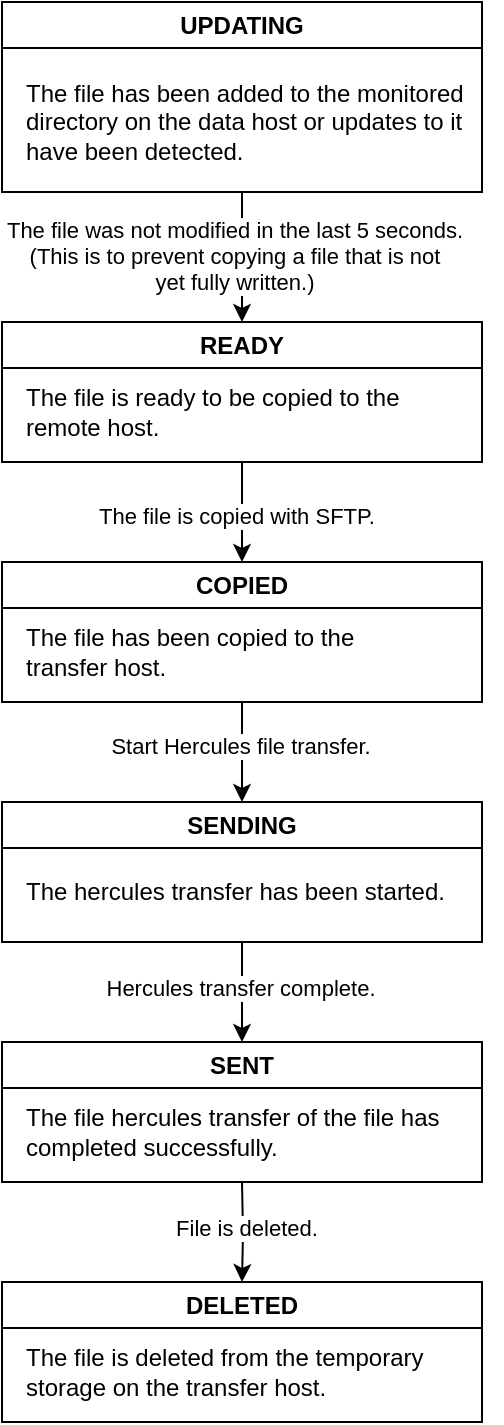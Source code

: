 <mxfile version="23.1.7" type="device">
  <diagram name="Seite-1" id="1XncdXHAJjd4xyxPU_87">
    <mxGraphModel dx="1050" dy="530" grid="1" gridSize="10" guides="1" tooltips="1" connect="1" arrows="1" fold="1" page="1" pageScale="1" pageWidth="827" pageHeight="1169" math="0" shadow="0">
      <root>
        <mxCell id="0" />
        <mxCell id="1" parent="0" />
        <mxCell id="DXtmEjoiwM5aXj4LoKhO-8" value="UPDATING" style="swimlane;whiteSpace=wrap;html=1;" vertex="1" parent="1">
          <mxGeometry x="160" y="40" width="240" height="95" as="geometry" />
        </mxCell>
        <mxCell id="DXtmEjoiwM5aXj4LoKhO-9" value="The file has been added to the monitored &lt;br&gt;directory on&amp;nbsp;the data host or updates to it &lt;br&gt;have been detected.&amp;nbsp;" style="text;html=1;align=left;verticalAlign=middle;resizable=0;points=[];autosize=1;strokeColor=none;fillColor=none;" vertex="1" parent="DXtmEjoiwM5aXj4LoKhO-8">
          <mxGeometry x="10" y="30" width="240" height="60" as="geometry" />
        </mxCell>
        <mxCell id="DXtmEjoiwM5aXj4LoKhO-10" value="READY" style="swimlane;whiteSpace=wrap;html=1;" vertex="1" parent="1">
          <mxGeometry x="160" y="200" width="240" height="70" as="geometry" />
        </mxCell>
        <mxCell id="DXtmEjoiwM5aXj4LoKhO-11" value="The file is ready to be copied to the&lt;br&gt;remote host." style="text;html=1;align=left;verticalAlign=middle;resizable=0;points=[];autosize=1;strokeColor=none;fillColor=none;" vertex="1" parent="DXtmEjoiwM5aXj4LoKhO-10">
          <mxGeometry x="10" y="25" width="210" height="40" as="geometry" />
        </mxCell>
        <mxCell id="DXtmEjoiwM5aXj4LoKhO-12" value="" style="endArrow=classic;html=1;rounded=0;exitX=0.5;exitY=1;exitDx=0;exitDy=0;entryX=0.5;entryY=0;entryDx=0;entryDy=0;" edge="1" parent="1" source="DXtmEjoiwM5aXj4LoKhO-8" target="DXtmEjoiwM5aXj4LoKhO-10">
          <mxGeometry width="50" height="50" relative="1" as="geometry">
            <mxPoint x="440" y="250" as="sourcePoint" />
            <mxPoint x="490" y="200" as="targetPoint" />
          </mxGeometry>
        </mxCell>
        <mxCell id="DXtmEjoiwM5aXj4LoKhO-13" value="The file was not modified in the last 5 seconds.&lt;br&gt;(This is to prevent copying a file that is not &lt;br&gt;yet fully written.)" style="edgeLabel;html=1;align=center;verticalAlign=middle;resizable=0;points=[];" vertex="1" connectable="0" parent="DXtmEjoiwM5aXj4LoKhO-12">
          <mxGeometry x="-0.033" y="-4" relative="1" as="geometry">
            <mxPoint as="offset" />
          </mxGeometry>
        </mxCell>
        <mxCell id="DXtmEjoiwM5aXj4LoKhO-26" value="" style="edgeStyle=orthogonalEdgeStyle;rounded=0;orthogonalLoop=1;jettySize=auto;html=1;entryX=0.5;entryY=0;entryDx=0;entryDy=0;" edge="1" parent="1" source="DXtmEjoiwM5aXj4LoKhO-14" target="DXtmEjoiwM5aXj4LoKhO-18">
          <mxGeometry relative="1" as="geometry" />
        </mxCell>
        <mxCell id="DXtmEjoiwM5aXj4LoKhO-30" value="Start Hercules file transfer." style="edgeLabel;html=1;align=center;verticalAlign=middle;resizable=0;points=[];" vertex="1" connectable="0" parent="DXtmEjoiwM5aXj4LoKhO-26">
          <mxGeometry x="-0.144" y="-1" relative="1" as="geometry">
            <mxPoint as="offset" />
          </mxGeometry>
        </mxCell>
        <mxCell id="DXtmEjoiwM5aXj4LoKhO-14" value="COPIED" style="swimlane;whiteSpace=wrap;html=1;" vertex="1" parent="1">
          <mxGeometry x="160" y="320" width="240" height="70" as="geometry" />
        </mxCell>
        <mxCell id="DXtmEjoiwM5aXj4LoKhO-15" value="The file has been copied to the &lt;br&gt;transfer host." style="text;html=1;align=left;verticalAlign=middle;resizable=0;points=[];autosize=1;strokeColor=none;fillColor=none;" vertex="1" parent="DXtmEjoiwM5aXj4LoKhO-14">
          <mxGeometry x="10" y="25" width="190" height="40" as="geometry" />
        </mxCell>
        <mxCell id="DXtmEjoiwM5aXj4LoKhO-16" value="" style="endArrow=classic;html=1;rounded=0;exitX=0.5;exitY=1;exitDx=0;exitDy=0;entryX=0.5;entryY=0;entryDx=0;entryDy=0;" edge="1" parent="1" source="DXtmEjoiwM5aXj4LoKhO-10" target="DXtmEjoiwM5aXj4LoKhO-14">
          <mxGeometry width="50" height="50" relative="1" as="geometry">
            <mxPoint x="440" y="350" as="sourcePoint" />
            <mxPoint x="490" y="300" as="targetPoint" />
          </mxGeometry>
        </mxCell>
        <mxCell id="DXtmEjoiwM5aXj4LoKhO-17" value="The file is copied with SFTP." style="edgeLabel;html=1;align=center;verticalAlign=middle;resizable=0;points=[];" vertex="1" connectable="0" parent="DXtmEjoiwM5aXj4LoKhO-16">
          <mxGeometry x="0.056" y="-3" relative="1" as="geometry">
            <mxPoint as="offset" />
          </mxGeometry>
        </mxCell>
        <mxCell id="DXtmEjoiwM5aXj4LoKhO-27" value="" style="edgeStyle=orthogonalEdgeStyle;rounded=0;orthogonalLoop=1;jettySize=auto;html=1;entryX=0.5;entryY=0;entryDx=0;entryDy=0;" edge="1" parent="1" source="DXtmEjoiwM5aXj4LoKhO-18" target="DXtmEjoiwM5aXj4LoKhO-20">
          <mxGeometry relative="1" as="geometry" />
        </mxCell>
        <mxCell id="DXtmEjoiwM5aXj4LoKhO-31" value="Hercules transfer complete." style="edgeLabel;html=1;align=center;verticalAlign=middle;resizable=0;points=[];" vertex="1" connectable="0" parent="DXtmEjoiwM5aXj4LoKhO-27">
          <mxGeometry x="-0.104" y="-1" relative="1" as="geometry">
            <mxPoint as="offset" />
          </mxGeometry>
        </mxCell>
        <mxCell id="DXtmEjoiwM5aXj4LoKhO-18" value="SENDING" style="swimlane;whiteSpace=wrap;html=1;" vertex="1" parent="1">
          <mxGeometry x="160" y="440" width="240" height="70" as="geometry" />
        </mxCell>
        <mxCell id="DXtmEjoiwM5aXj4LoKhO-19" value="The hercules transfer has been started." style="text;html=1;align=left;verticalAlign=middle;resizable=0;points=[];autosize=1;strokeColor=none;fillColor=none;" vertex="1" parent="DXtmEjoiwM5aXj4LoKhO-18">
          <mxGeometry x="10" y="30" width="230" height="30" as="geometry" />
        </mxCell>
        <mxCell id="DXtmEjoiwM5aXj4LoKhO-20" value="SENT" style="swimlane;whiteSpace=wrap;html=1;" vertex="1" parent="1">
          <mxGeometry x="160" y="560" width="240" height="70" as="geometry" />
        </mxCell>
        <mxCell id="DXtmEjoiwM5aXj4LoKhO-21" value="The file hercules transfer of the file has &lt;br&gt;completed successfully." style="text;html=1;align=left;verticalAlign=middle;resizable=0;points=[];autosize=1;strokeColor=none;fillColor=none;" vertex="1" parent="DXtmEjoiwM5aXj4LoKhO-20">
          <mxGeometry x="10" y="25" width="230" height="40" as="geometry" />
        </mxCell>
        <mxCell id="DXtmEjoiwM5aXj4LoKhO-22" value="DELETED" style="swimlane;whiteSpace=wrap;html=1;" vertex="1" parent="1">
          <mxGeometry x="160" y="680" width="240" height="70" as="geometry" />
        </mxCell>
        <mxCell id="DXtmEjoiwM5aXj4LoKhO-23" value="The file is deleted from the temporary &lt;br&gt;storage on the transfer host." style="text;html=1;align=left;verticalAlign=middle;resizable=0;points=[];autosize=1;strokeColor=none;fillColor=none;" vertex="1" parent="DXtmEjoiwM5aXj4LoKhO-22">
          <mxGeometry x="10" y="25" width="220" height="40" as="geometry" />
        </mxCell>
        <mxCell id="DXtmEjoiwM5aXj4LoKhO-29" value="" style="edgeStyle=orthogonalEdgeStyle;rounded=0;orthogonalLoop=1;jettySize=auto;html=1;entryX=0.5;entryY=0;entryDx=0;entryDy=0;" edge="1" parent="1" target="DXtmEjoiwM5aXj4LoKhO-22">
          <mxGeometry relative="1" as="geometry">
            <mxPoint x="280" y="630" as="sourcePoint" />
          </mxGeometry>
        </mxCell>
        <mxCell id="DXtmEjoiwM5aXj4LoKhO-32" value="File is deleted." style="edgeLabel;html=1;align=center;verticalAlign=middle;resizable=0;points=[];" vertex="1" connectable="0" parent="DXtmEjoiwM5aXj4LoKhO-29">
          <mxGeometry x="-0.112" y="1" relative="1" as="geometry">
            <mxPoint as="offset" />
          </mxGeometry>
        </mxCell>
      </root>
    </mxGraphModel>
  </diagram>
</mxfile>
